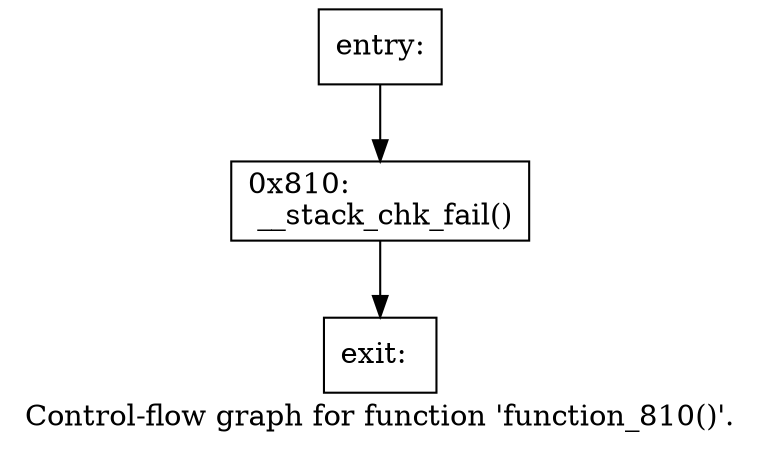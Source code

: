 digraph "Control-flow graph for function 'function_810()'." {
  label="Control-flow graph for function 'function_810()'.";
  node [shape=record];

  Node0774AAA0 [label="{entry:\l}"];
  Node0774AAA0 -> Node0774AA10;
  Node0774AA10 [label="{0x810:\l  __stack_chk_fail()\l}"];
  Node0774AA10 -> Node0774AED8;
  Node0774AED8 [label="{exit:\l}"];

}
